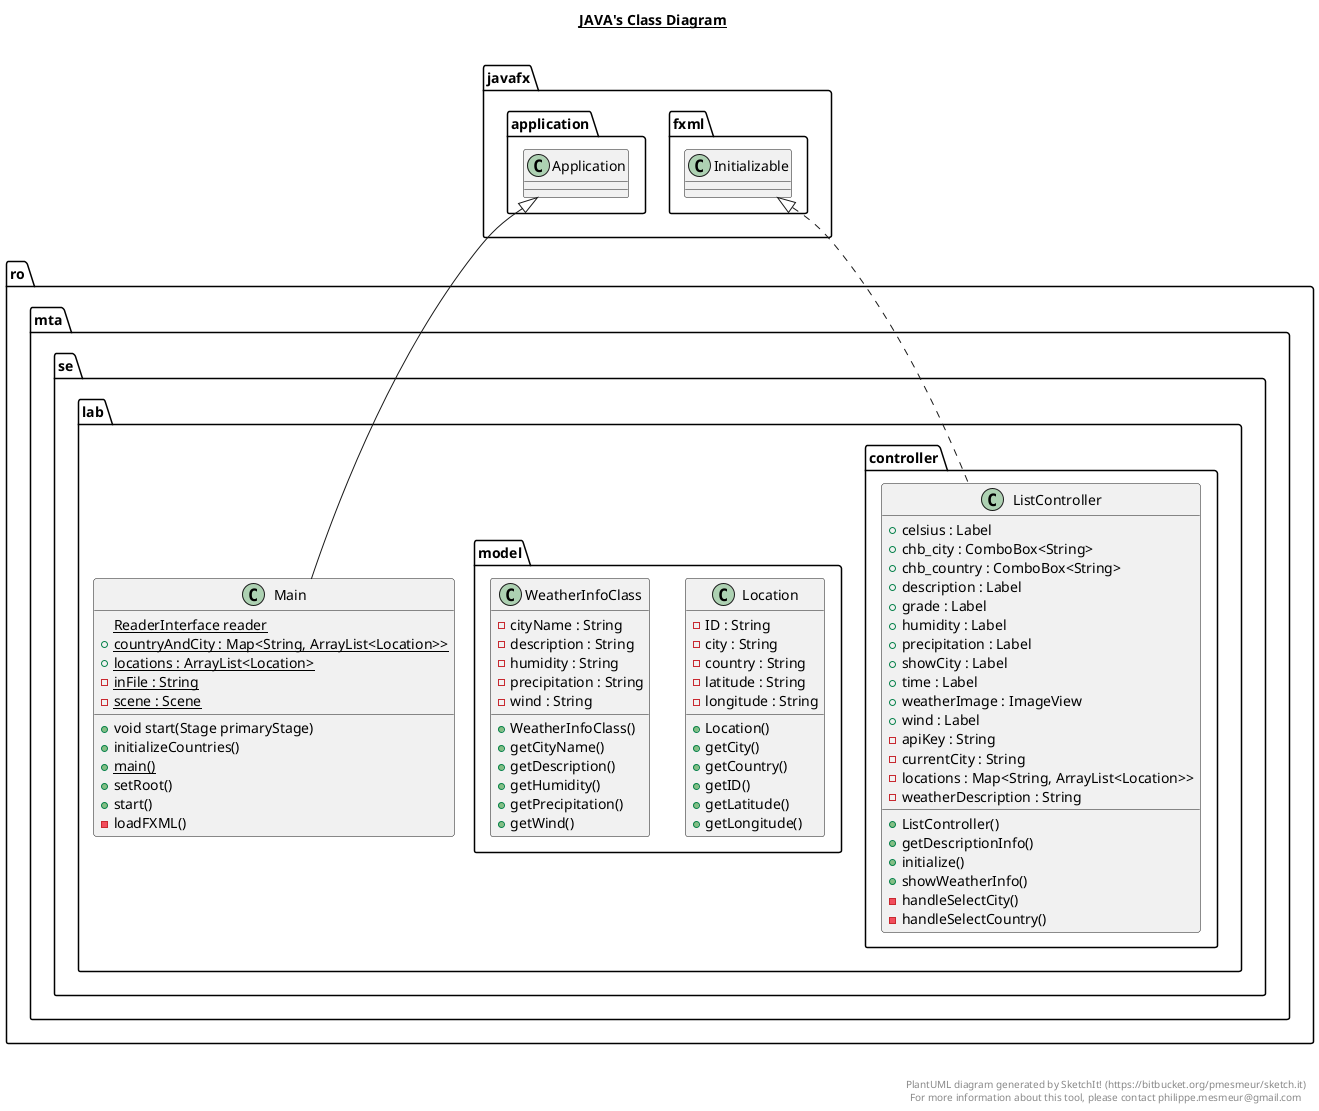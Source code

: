 @startuml

title __JAVA's Class Diagram__\n

 namespace ro.mta.se.lab {
    class ro.mta.se.lab.Main {
        + void start(Stage primaryStage)
        <u>ReaderInterface reader
  }
 namespace ro.mta.se.lab {
      namespace controller {
        class ro.mta.se.lab.controller.ListController {
            + celsius : Label
            + chb_city : ComboBox<String>
            + chb_country : ComboBox<String>
            + description : Label
            + grade : Label
            + humidity : Label
            + precipitation : Label
            + showCity : Label
            + time : Label
            + weatherImage : ImageView
            + wind : Label
            - apiKey : String
            - currentCity : String
            - locations : Map<String, ArrayList<Location>>
            - weatherDescription : String
            + ListController()
            + getDescriptionInfo()
            + initialize()
            + showWeatherInfo()
            - handleSelectCity()
            - handleSelectCountry()
        }
      }
    }

    namespace ro.mta.se.lab {
      namespace model {
        class ro.mta.se.lab.model.Location {
            - ID : String
            - city : String
            - country : String
            - latitude : String
            - longitude : String
            + Location()
            + getCity()
            + getCountry()
            + getID()
            + getLatitude()
            + getLongitude()
        }
      }
    }



    namespace ro.mta.se.lab {
      namespace model {
        class ro.mta.se.lab.model.WeatherInfoClass {
            - cityName : String
            - description : String
            - humidity : String
            - precipitation : String
            - wind : String
            + WeatherInfoClass()
            + getCityName()
            + getDescription()
            + getHumidity()
            + getPrecipitation()
            + getWind()
        }
      }
    }

 namespace ro.mta.se.lab {
      class ro.mta.se.lab.Main {
          {static} + countryAndCity : Map<String, ArrayList<Location>>
          {static} + locations : ArrayList<Location>
          {static} - inFile : String
          {static} - scene : Scene
          + initializeCountries()
          {static} + main()
          + setRoot()
          + start()
          - loadFXML()
      }
    }

}

  ro.mta.se.lab.Main -up-|> javafx.application.Application
  ro.mta.se.lab.controller.ListController .up.|> javafx.fxml.Initializable

right footer


PlantUML diagram generated by SketchIt! (https://bitbucket.org/pmesmeur/sketch.it)
For more information about this tool, please contact philippe.mesmeur@gmail.com
endfooter

@enduml
